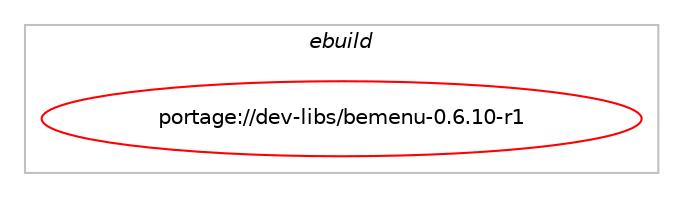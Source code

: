 digraph prolog {

# *************
# Graph options
# *************

newrank=true;
concentrate=true;
compound=true;
graph [rankdir=LR,fontname=Helvetica,fontsize=10,ranksep=1.5];#, ranksep=2.5, nodesep=0.2];
edge  [arrowhead=vee];
node  [fontname=Helvetica,fontsize=10];

# **********
# The ebuild
# **********

subgraph cluster_leftcol {
color=gray;
label=<<i>ebuild</i>>;
id [label="portage://dev-libs/bemenu-0.6.10-r1", color=red, width=4, href="../dev-libs/bemenu-0.6.10-r1.svg"];
}

# ****************
# The dependencies
# ****************

subgraph cluster_midcol {
color=gray;
label=<<i>dependencies</i>>;
subgraph cluster_compile {
fillcolor="#eeeeee";
style=filled;
label=<<i>compile</i>>;
# *** BEGIN UNKNOWN DEPENDENCY TYPE (TODO) ***
# id -> equal(use_conditional_group(positive,X,portage://dev-libs/bemenu-0.6.10-r1,[package_dependency(portage://dev-libs/bemenu-0.6.10-r1,install,no,x11-libs,libxcb,none,[,,],[],[]),package_dependency(portage://dev-libs/bemenu-0.6.10-r1,install,no,x11-libs,libXext,none,[,,],[],[]),package_dependency(portage://dev-libs/bemenu-0.6.10-r1,install,no,x11-libs,libX11,none,[,,],[],[]),package_dependency(portage://dev-libs/bemenu-0.6.10-r1,install,no,x11-libs,cairo,none,[,,],[],[use(enable(X),none)]),package_dependency(portage://dev-libs/bemenu-0.6.10-r1,install,no,x11-libs,pango,none,[,,],[],[use(enable(X),none)]),package_dependency(portage://dev-libs/bemenu-0.6.10-r1,install,no,x11-libs,libXinerama,none,[,,],[],[])]))
# *** END UNKNOWN DEPENDENCY TYPE (TODO) ***

# *** BEGIN UNKNOWN DEPENDENCY TYPE (TODO) ***
# id -> equal(use_conditional_group(positive,ncurses,portage://dev-libs/bemenu-0.6.10-r1,[package_dependency(portage://dev-libs/bemenu-0.6.10-r1,install,no,sys-libs,ncurses,none,[,,],any_same_slot,[])]))
# *** END UNKNOWN DEPENDENCY TYPE (TODO) ***

# *** BEGIN UNKNOWN DEPENDENCY TYPE (TODO) ***
# id -> equal(use_conditional_group(positive,wayland,portage://dev-libs/bemenu-0.6.10-r1,[package_dependency(portage://dev-libs/bemenu-0.6.10-r1,install,no,dev-libs,wayland,none,[,,],[],[]),package_dependency(portage://dev-libs/bemenu-0.6.10-r1,install,no,x11-libs,cairo,none,[,,],[],[]),package_dependency(portage://dev-libs/bemenu-0.6.10-r1,install,no,x11-libs,pango,none,[,,],[],[]),package_dependency(portage://dev-libs/bemenu-0.6.10-r1,install,no,x11-libs,libxcb,none,[,,],[],[])]))
# *** END UNKNOWN DEPENDENCY TYPE (TODO) ***

# *** BEGIN UNKNOWN DEPENDENCY TYPE (TODO) ***
# id -> equal(use_conditional_group(positive,wayland,portage://dev-libs/bemenu-0.6.10-r1,[package_dependency(portage://dev-libs/bemenu-0.6.10-r1,install,no,dev-libs,wayland-protocols,none,[,,],[],[])]))
# *** END UNKNOWN DEPENDENCY TYPE (TODO) ***

}
subgraph cluster_compileandrun {
fillcolor="#eeeeee";
style=filled;
label=<<i>compile and run</i>>;
}
subgraph cluster_run {
fillcolor="#eeeeee";
style=filled;
label=<<i>run</i>>;
# *** BEGIN UNKNOWN DEPENDENCY TYPE (TODO) ***
# id -> equal(use_conditional_group(positive,X,portage://dev-libs/bemenu-0.6.10-r1,[package_dependency(portage://dev-libs/bemenu-0.6.10-r1,run,no,x11-libs,libxcb,none,[,,],[],[]),package_dependency(portage://dev-libs/bemenu-0.6.10-r1,run,no,x11-libs,libXext,none,[,,],[],[]),package_dependency(portage://dev-libs/bemenu-0.6.10-r1,run,no,x11-libs,libX11,none,[,,],[],[]),package_dependency(portage://dev-libs/bemenu-0.6.10-r1,run,no,x11-libs,cairo,none,[,,],[],[use(enable(X),none)]),package_dependency(portage://dev-libs/bemenu-0.6.10-r1,run,no,x11-libs,pango,none,[,,],[],[use(enable(X),none)]),package_dependency(portage://dev-libs/bemenu-0.6.10-r1,run,no,x11-libs,libXinerama,none,[,,],[],[])]))
# *** END UNKNOWN DEPENDENCY TYPE (TODO) ***

# *** BEGIN UNKNOWN DEPENDENCY TYPE (TODO) ***
# id -> equal(use_conditional_group(positive,ncurses,portage://dev-libs/bemenu-0.6.10-r1,[package_dependency(portage://dev-libs/bemenu-0.6.10-r1,run,no,sys-libs,ncurses,none,[,,],any_same_slot,[])]))
# *** END UNKNOWN DEPENDENCY TYPE (TODO) ***

# *** BEGIN UNKNOWN DEPENDENCY TYPE (TODO) ***
# id -> equal(use_conditional_group(positive,wayland,portage://dev-libs/bemenu-0.6.10-r1,[package_dependency(portage://dev-libs/bemenu-0.6.10-r1,run,no,dev-libs,wayland,none,[,,],[],[]),package_dependency(portage://dev-libs/bemenu-0.6.10-r1,run,no,x11-libs,cairo,none,[,,],[],[]),package_dependency(portage://dev-libs/bemenu-0.6.10-r1,run,no,x11-libs,pango,none,[,,],[],[]),package_dependency(portage://dev-libs/bemenu-0.6.10-r1,run,no,x11-libs,libxcb,none,[,,],[],[])]))
# *** END UNKNOWN DEPENDENCY TYPE (TODO) ***

}
}

# **************
# The candidates
# **************

subgraph cluster_choices {
rank=same;
color=gray;
label=<<i>candidates</i>>;

}

}
